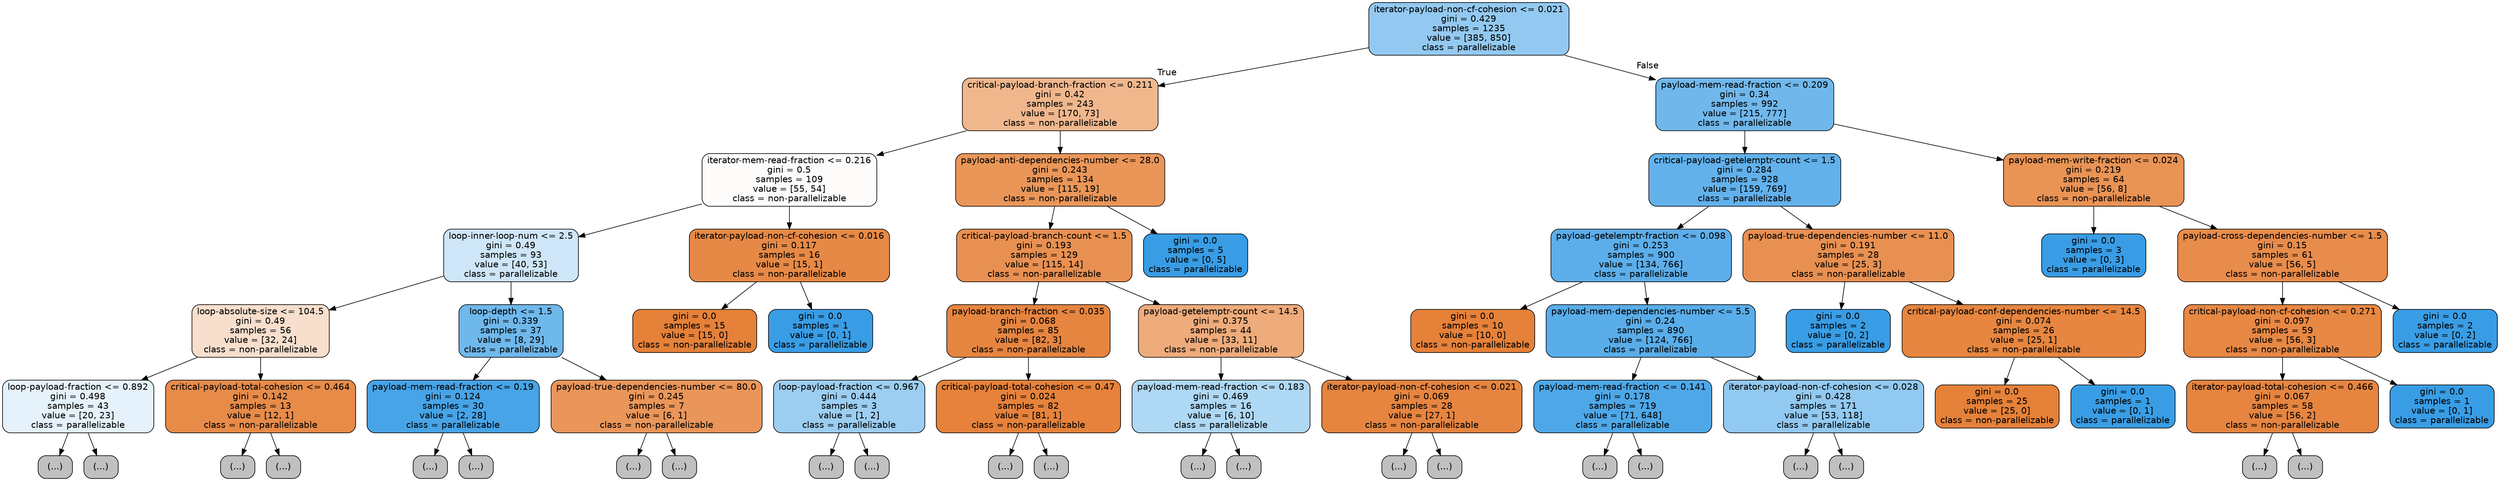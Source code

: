 digraph Tree {
node [shape=box, style="filled, rounded", color="black", fontname=helvetica] ;
edge [fontname=helvetica] ;
0 [label="iterator-payload-non-cf-cohesion <= 0.021\ngini = 0.429\nsamples = 1235\nvalue = [385, 850]\nclass = parallelizable", fillcolor="#399de58b"] ;
1 [label="critical-payload-branch-fraction <= 0.211\ngini = 0.42\nsamples = 243\nvalue = [170, 73]\nclass = non-parallelizable", fillcolor="#e5813992"] ;
0 -> 1 [labeldistance=2.5, labelangle=45, headlabel="True"] ;
2 [label="iterator-mem-read-fraction <= 0.216\ngini = 0.5\nsamples = 109\nvalue = [55, 54]\nclass = non-parallelizable", fillcolor="#e5813905"] ;
1 -> 2 ;
3 [label="loop-inner-loop-num <= 2.5\ngini = 0.49\nsamples = 93\nvalue = [40, 53]\nclass = parallelizable", fillcolor="#399de53f"] ;
2 -> 3 ;
4 [label="loop-absolute-size <= 104.5\ngini = 0.49\nsamples = 56\nvalue = [32, 24]\nclass = non-parallelizable", fillcolor="#e5813940"] ;
3 -> 4 ;
5 [label="loop-payload-fraction <= 0.892\ngini = 0.498\nsamples = 43\nvalue = [20, 23]\nclass = parallelizable", fillcolor="#399de521"] ;
4 -> 5 ;
6 [label="(...)", fillcolor="#C0C0C0"] ;
5 -> 6 ;
19 [label="(...)", fillcolor="#C0C0C0"] ;
5 -> 19 ;
20 [label="critical-payload-total-cohesion <= 0.464\ngini = 0.142\nsamples = 13\nvalue = [12, 1]\nclass = non-parallelizable", fillcolor="#e58139ea"] ;
4 -> 20 ;
21 [label="(...)", fillcolor="#C0C0C0"] ;
20 -> 21 ;
22 [label="(...)", fillcolor="#C0C0C0"] ;
20 -> 22 ;
25 [label="loop-depth <= 1.5\ngini = 0.339\nsamples = 37\nvalue = [8, 29]\nclass = parallelizable", fillcolor="#399de5b9"] ;
3 -> 25 ;
26 [label="payload-mem-read-fraction <= 0.19\ngini = 0.124\nsamples = 30\nvalue = [2, 28]\nclass = parallelizable", fillcolor="#399de5ed"] ;
25 -> 26 ;
27 [label="(...)", fillcolor="#C0C0C0"] ;
26 -> 27 ;
30 [label="(...)", fillcolor="#C0C0C0"] ;
26 -> 30 ;
31 [label="payload-true-dependencies-number <= 80.0\ngini = 0.245\nsamples = 7\nvalue = [6, 1]\nclass = non-parallelizable", fillcolor="#e58139d4"] ;
25 -> 31 ;
32 [label="(...)", fillcolor="#C0C0C0"] ;
31 -> 32 ;
33 [label="(...)", fillcolor="#C0C0C0"] ;
31 -> 33 ;
34 [label="iterator-payload-non-cf-cohesion <= 0.016\ngini = 0.117\nsamples = 16\nvalue = [15, 1]\nclass = non-parallelizable", fillcolor="#e58139ee"] ;
2 -> 34 ;
35 [label="gini = 0.0\nsamples = 15\nvalue = [15, 0]\nclass = non-parallelizable", fillcolor="#e58139ff"] ;
34 -> 35 ;
36 [label="gini = 0.0\nsamples = 1\nvalue = [0, 1]\nclass = parallelizable", fillcolor="#399de5ff"] ;
34 -> 36 ;
37 [label="payload-anti-dependencies-number <= 28.0\ngini = 0.243\nsamples = 134\nvalue = [115, 19]\nclass = non-parallelizable", fillcolor="#e58139d5"] ;
1 -> 37 ;
38 [label="critical-payload-branch-count <= 1.5\ngini = 0.193\nsamples = 129\nvalue = [115, 14]\nclass = non-parallelizable", fillcolor="#e58139e0"] ;
37 -> 38 ;
39 [label="payload-branch-fraction <= 0.035\ngini = 0.068\nsamples = 85\nvalue = [82, 3]\nclass = non-parallelizable", fillcolor="#e58139f6"] ;
38 -> 39 ;
40 [label="loop-payload-fraction <= 0.967\ngini = 0.444\nsamples = 3\nvalue = [1, 2]\nclass = parallelizable", fillcolor="#399de57f"] ;
39 -> 40 ;
41 [label="(...)", fillcolor="#C0C0C0"] ;
40 -> 41 ;
42 [label="(...)", fillcolor="#C0C0C0"] ;
40 -> 42 ;
43 [label="critical-payload-total-cohesion <= 0.47\ngini = 0.024\nsamples = 82\nvalue = [81, 1]\nclass = non-parallelizable", fillcolor="#e58139fc"] ;
39 -> 43 ;
44 [label="(...)", fillcolor="#C0C0C0"] ;
43 -> 44 ;
45 [label="(...)", fillcolor="#C0C0C0"] ;
43 -> 45 ;
48 [label="payload-getelemptr-count <= 14.5\ngini = 0.375\nsamples = 44\nvalue = [33, 11]\nclass = non-parallelizable", fillcolor="#e58139aa"] ;
38 -> 48 ;
49 [label="payload-mem-read-fraction <= 0.183\ngini = 0.469\nsamples = 16\nvalue = [6, 10]\nclass = parallelizable", fillcolor="#399de566"] ;
48 -> 49 ;
50 [label="(...)", fillcolor="#C0C0C0"] ;
49 -> 50 ;
59 [label="(...)", fillcolor="#C0C0C0"] ;
49 -> 59 ;
60 [label="iterator-payload-non-cf-cohesion <= 0.021\ngini = 0.069\nsamples = 28\nvalue = [27, 1]\nclass = non-parallelizable", fillcolor="#e58139f6"] ;
48 -> 60 ;
61 [label="(...)", fillcolor="#C0C0C0"] ;
60 -> 61 ;
62 [label="(...)", fillcolor="#C0C0C0"] ;
60 -> 62 ;
65 [label="gini = 0.0\nsamples = 5\nvalue = [0, 5]\nclass = parallelizable", fillcolor="#399de5ff"] ;
37 -> 65 ;
66 [label="payload-mem-read-fraction <= 0.209\ngini = 0.34\nsamples = 992\nvalue = [215, 777]\nclass = parallelizable", fillcolor="#399de5b8"] ;
0 -> 66 [labeldistance=2.5, labelangle=-45, headlabel="False"] ;
67 [label="critical-payload-getelemptr-count <= 1.5\ngini = 0.284\nsamples = 928\nvalue = [159, 769]\nclass = parallelizable", fillcolor="#399de5ca"] ;
66 -> 67 ;
68 [label="payload-getelemptr-fraction <= 0.098\ngini = 0.253\nsamples = 900\nvalue = [134, 766]\nclass = parallelizable", fillcolor="#399de5d2"] ;
67 -> 68 ;
69 [label="gini = 0.0\nsamples = 10\nvalue = [10, 0]\nclass = non-parallelizable", fillcolor="#e58139ff"] ;
68 -> 69 ;
70 [label="payload-mem-dependencies-number <= 5.5\ngini = 0.24\nsamples = 890\nvalue = [124, 766]\nclass = parallelizable", fillcolor="#399de5d6"] ;
68 -> 70 ;
71 [label="payload-mem-read-fraction <= 0.141\ngini = 0.178\nsamples = 719\nvalue = [71, 648]\nclass = parallelizable", fillcolor="#399de5e3"] ;
70 -> 71 ;
72 [label="(...)", fillcolor="#C0C0C0"] ;
71 -> 72 ;
139 [label="(...)", fillcolor="#C0C0C0"] ;
71 -> 139 ;
180 [label="iterator-payload-non-cf-cohesion <= 0.028\ngini = 0.428\nsamples = 171\nvalue = [53, 118]\nclass = parallelizable", fillcolor="#399de58c"] ;
70 -> 180 ;
181 [label="(...)", fillcolor="#C0C0C0"] ;
180 -> 181 ;
190 [label="(...)", fillcolor="#C0C0C0"] ;
180 -> 190 ;
229 [label="payload-true-dependencies-number <= 11.0\ngini = 0.191\nsamples = 28\nvalue = [25, 3]\nclass = non-parallelizable", fillcolor="#e58139e0"] ;
67 -> 229 ;
230 [label="gini = 0.0\nsamples = 2\nvalue = [0, 2]\nclass = parallelizable", fillcolor="#399de5ff"] ;
229 -> 230 ;
231 [label="critical-payload-conf-dependencies-number <= 14.5\ngini = 0.074\nsamples = 26\nvalue = [25, 1]\nclass = non-parallelizable", fillcolor="#e58139f5"] ;
229 -> 231 ;
232 [label="gini = 0.0\nsamples = 25\nvalue = [25, 0]\nclass = non-parallelizable", fillcolor="#e58139ff"] ;
231 -> 232 ;
233 [label="gini = 0.0\nsamples = 1\nvalue = [0, 1]\nclass = parallelizable", fillcolor="#399de5ff"] ;
231 -> 233 ;
234 [label="payload-mem-write-fraction <= 0.024\ngini = 0.219\nsamples = 64\nvalue = [56, 8]\nclass = non-parallelizable", fillcolor="#e58139db"] ;
66 -> 234 ;
235 [label="gini = 0.0\nsamples = 3\nvalue = [0, 3]\nclass = parallelizable", fillcolor="#399de5ff"] ;
234 -> 235 ;
236 [label="payload-cross-dependencies-number <= 1.5\ngini = 0.15\nsamples = 61\nvalue = [56, 5]\nclass = non-parallelizable", fillcolor="#e58139e8"] ;
234 -> 236 ;
237 [label="critical-payload-non-cf-cohesion <= 0.271\ngini = 0.097\nsamples = 59\nvalue = [56, 3]\nclass = non-parallelizable", fillcolor="#e58139f1"] ;
236 -> 237 ;
238 [label="iterator-payload-total-cohesion <= 0.466\ngini = 0.067\nsamples = 58\nvalue = [56, 2]\nclass = non-parallelizable", fillcolor="#e58139f6"] ;
237 -> 238 ;
239 [label="(...)", fillcolor="#C0C0C0"] ;
238 -> 239 ;
244 [label="(...)", fillcolor="#C0C0C0"] ;
238 -> 244 ;
247 [label="gini = 0.0\nsamples = 1\nvalue = [0, 1]\nclass = parallelizable", fillcolor="#399de5ff"] ;
237 -> 247 ;
248 [label="gini = 0.0\nsamples = 2\nvalue = [0, 2]\nclass = parallelizable", fillcolor="#399de5ff"] ;
236 -> 248 ;
}